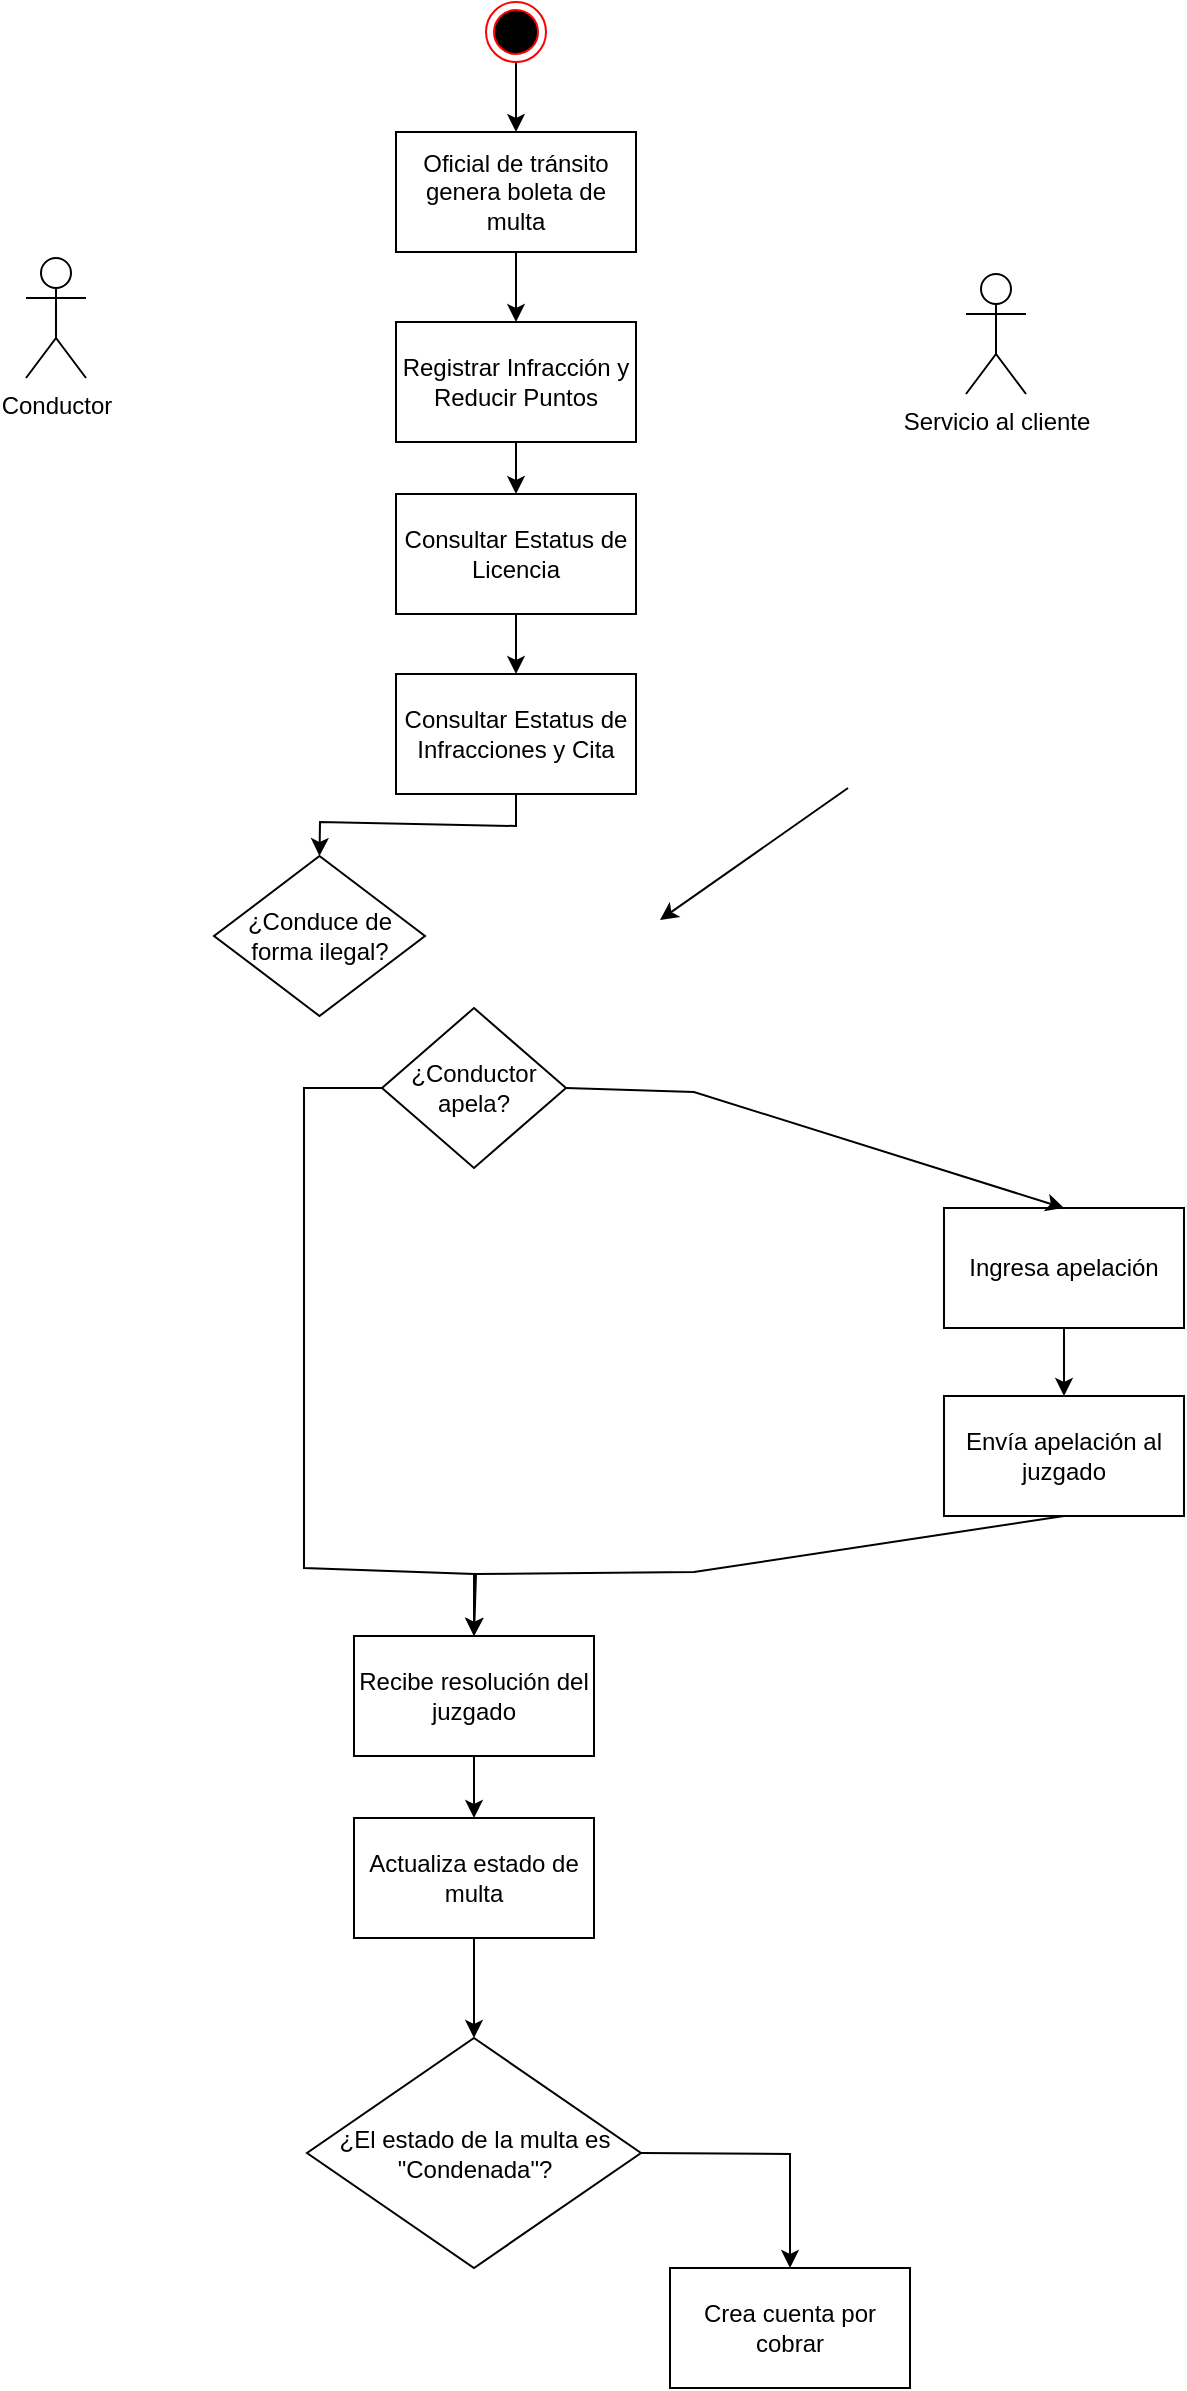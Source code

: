 <mxfile version="24.0.3" type="github">
  <diagram name="Página-1" id="C9y6ylGqr0JpFU4tfEc5">
    <mxGraphModel dx="616" dy="725" grid="0" gridSize="10" guides="1" tooltips="1" connect="1" arrows="1" fold="1" page="0" pageScale="1" pageWidth="827" pageHeight="1169" math="0" shadow="0">
      <root>
        <mxCell id="0" />
        <mxCell id="1" parent="0" />
        <mxCell id="uT5XBVkz1cXHhe_Z9Z36-2" value="Oficial de tránsito genera boleta de multa" style="rounded=0;whiteSpace=wrap;html=1;" vertex="1" parent="1">
          <mxGeometry x="222" y="-74" width="120" height="60" as="geometry" />
        </mxCell>
        <mxCell id="uT5XBVkz1cXHhe_Z9Z36-3" value="" style="endArrow=classic;html=1;rounded=0;entryX=0.5;entryY=0;entryDx=0;entryDy=0;exitX=0.5;exitY=1;exitDx=0;exitDy=0;" edge="1" parent="1" source="uT5XBVkz1cXHhe_Z9Z36-25" target="uT5XBVkz1cXHhe_Z9Z36-2">
          <mxGeometry width="50" height="50" relative="1" as="geometry">
            <mxPoint x="314" y="-149.704" as="sourcePoint" />
            <mxPoint x="180" y="138" as="targetPoint" />
          </mxGeometry>
        </mxCell>
        <mxCell id="uT5XBVkz1cXHhe_Z9Z36-4" value="¿Conductor apela?" style="rhombus;whiteSpace=wrap;html=1;" vertex="1" parent="1">
          <mxGeometry x="215" y="364" width="92" height="80" as="geometry" />
        </mxCell>
        <mxCell id="uT5XBVkz1cXHhe_Z9Z36-5" value="Ingresa apelación" style="rounded=0;whiteSpace=wrap;html=1;" vertex="1" parent="1">
          <mxGeometry x="496" y="464" width="120" height="60" as="geometry" />
        </mxCell>
        <mxCell id="uT5XBVkz1cXHhe_Z9Z36-6" value="Envía apelación al juzgado" style="rounded=0;whiteSpace=wrap;html=1;" vertex="1" parent="1">
          <mxGeometry x="496" y="558" width="120" height="60" as="geometry" />
        </mxCell>
        <mxCell id="uT5XBVkz1cXHhe_Z9Z36-7" value="" style="endArrow=classic;html=1;rounded=0;exitX=1;exitY=0.5;exitDx=0;exitDy=0;entryX=0.5;entryY=0;entryDx=0;entryDy=0;" edge="1" parent="1" source="uT5XBVkz1cXHhe_Z9Z36-4" target="uT5XBVkz1cXHhe_Z9Z36-5">
          <mxGeometry width="50" height="50" relative="1" as="geometry">
            <mxPoint x="315" y="401" as="sourcePoint" />
            <mxPoint x="451" y="406" as="targetPoint" />
            <Array as="points">
              <mxPoint x="371" y="406" />
            </Array>
          </mxGeometry>
        </mxCell>
        <mxCell id="uT5XBVkz1cXHhe_Z9Z36-8" value="" style="endArrow=classic;html=1;rounded=0;exitX=0.5;exitY=1;exitDx=0;exitDy=0;entryX=0.5;entryY=0;entryDx=0;entryDy=0;" edge="1" parent="1" source="uT5XBVkz1cXHhe_Z9Z36-5" target="uT5XBVkz1cXHhe_Z9Z36-6">
          <mxGeometry width="50" height="50" relative="1" as="geometry">
            <mxPoint x="502" y="412" as="sourcePoint" />
            <mxPoint x="566" y="474" as="targetPoint" />
            <Array as="points" />
          </mxGeometry>
        </mxCell>
        <mxCell id="uT5XBVkz1cXHhe_Z9Z36-10" value="Recibe resolución del juzgado" style="rounded=0;whiteSpace=wrap;html=1;" vertex="1" parent="1">
          <mxGeometry x="201" y="678" width="120" height="60" as="geometry" />
        </mxCell>
        <mxCell id="uT5XBVkz1cXHhe_Z9Z36-11" value="Actualiza estado de multa" style="rounded=0;whiteSpace=wrap;html=1;" vertex="1" parent="1">
          <mxGeometry x="201" y="769" width="120" height="60" as="geometry" />
        </mxCell>
        <mxCell id="uT5XBVkz1cXHhe_Z9Z36-12" value="Crea cuenta por cobrar" style="rounded=0;whiteSpace=wrap;html=1;" vertex="1" parent="1">
          <mxGeometry x="359" y="994" width="120" height="60" as="geometry" />
        </mxCell>
        <mxCell id="uT5XBVkz1cXHhe_Z9Z36-13" value="" style="endArrow=classic;html=1;rounded=0;exitX=0;exitY=0.5;exitDx=0;exitDy=0;entryX=0.5;entryY=0;entryDx=0;entryDy=0;" edge="1" parent="1" source="uT5XBVkz1cXHhe_Z9Z36-4" target="uT5XBVkz1cXHhe_Z9Z36-10">
          <mxGeometry width="50" height="50" relative="1" as="geometry">
            <mxPoint x="317" y="414" as="sourcePoint" />
            <mxPoint x="381" y="476" as="targetPoint" />
            <Array as="points">
              <mxPoint x="176" y="404" />
              <mxPoint x="176" y="644" />
              <mxPoint x="261" y="647" />
            </Array>
          </mxGeometry>
        </mxCell>
        <mxCell id="uT5XBVkz1cXHhe_Z9Z36-14" value="" style="endArrow=classic;html=1;rounded=0;exitX=0.5;exitY=1;exitDx=0;exitDy=0;entryX=0.5;entryY=0;entryDx=0;entryDy=0;" edge="1" parent="1" source="uT5XBVkz1cXHhe_Z9Z36-6" target="uT5XBVkz1cXHhe_Z9Z36-10">
          <mxGeometry width="50" height="50" relative="1" as="geometry">
            <mxPoint x="381" y="536" as="sourcePoint" />
            <mxPoint x="381" y="570" as="targetPoint" />
            <Array as="points">
              <mxPoint x="371" y="646" />
              <mxPoint x="262" y="647" />
            </Array>
          </mxGeometry>
        </mxCell>
        <mxCell id="uT5XBVkz1cXHhe_Z9Z36-15" value="" style="endArrow=classic;html=1;rounded=0;exitX=0.5;exitY=1;exitDx=0;exitDy=0;entryX=0.5;entryY=0;entryDx=0;entryDy=0;" edge="1" parent="1" source="uT5XBVkz1cXHhe_Z9Z36-10" target="uT5XBVkz1cXHhe_Z9Z36-11">
          <mxGeometry width="50" height="50" relative="1" as="geometry">
            <mxPoint x="381" y="536" as="sourcePoint" />
            <mxPoint x="381" y="570" as="targetPoint" />
            <Array as="points" />
          </mxGeometry>
        </mxCell>
        <mxCell id="uT5XBVkz1cXHhe_Z9Z36-16" value="¿El estado de la multa es &quot;Condenada&quot;?" style="rhombus;whiteSpace=wrap;html=1;" vertex="1" parent="1">
          <mxGeometry x="177.5" y="879" width="167" height="115" as="geometry" />
        </mxCell>
        <mxCell id="uT5XBVkz1cXHhe_Z9Z36-17" value="" style="endArrow=classic;html=1;rounded=0;exitX=0.5;exitY=1;exitDx=0;exitDy=0;entryX=0.5;entryY=0;entryDx=0;entryDy=0;" edge="1" parent="1" source="uT5XBVkz1cXHhe_Z9Z36-11" target="uT5XBVkz1cXHhe_Z9Z36-16">
          <mxGeometry width="50" height="50" relative="1" as="geometry">
            <mxPoint x="271" y="748" as="sourcePoint" />
            <mxPoint x="271" y="779" as="targetPoint" />
            <Array as="points" />
          </mxGeometry>
        </mxCell>
        <mxCell id="uT5XBVkz1cXHhe_Z9Z36-18" value="" style="endArrow=classic;html=1;rounded=0;exitX=1;exitY=0.5;exitDx=0;exitDy=0;entryX=0.5;entryY=0;entryDx=0;entryDy=0;" edge="1" parent="1" source="uT5XBVkz1cXHhe_Z9Z36-16" target="uT5XBVkz1cXHhe_Z9Z36-12">
          <mxGeometry width="50" height="50" relative="1" as="geometry">
            <mxPoint x="271" y="839" as="sourcePoint" />
            <mxPoint x="271" y="889" as="targetPoint" />
            <Array as="points">
              <mxPoint x="419" y="937" />
            </Array>
          </mxGeometry>
        </mxCell>
        <mxCell id="uT5XBVkz1cXHhe_Z9Z36-19" value="Conductor" style="shape=umlActor;verticalLabelPosition=bottom;verticalAlign=top;html=1;outlineConnect=0;" vertex="1" parent="1">
          <mxGeometry x="37" y="-11" width="30" height="60" as="geometry" />
        </mxCell>
        <mxCell id="uT5XBVkz1cXHhe_Z9Z36-20" value="Servicio al cliente" style="shape=umlActor;verticalLabelPosition=bottom;verticalAlign=top;html=1;outlineConnect=0;" vertex="1" parent="1">
          <mxGeometry x="507" y="-3" width="30" height="60" as="geometry" />
        </mxCell>
        <mxCell id="uT5XBVkz1cXHhe_Z9Z36-21" value="Registrar Infracción y Reducir Puntos" style="rounded=0;whiteSpace=wrap;html=1;" vertex="1" parent="1">
          <mxGeometry x="222" y="21" width="120" height="60" as="geometry" />
        </mxCell>
        <mxCell id="uT5XBVkz1cXHhe_Z9Z36-22" value="Consultar Estatus de Licencia" style="rounded=0;whiteSpace=wrap;html=1;" vertex="1" parent="1">
          <mxGeometry x="222" y="107" width="120" height="60" as="geometry" />
        </mxCell>
        <mxCell id="uT5XBVkz1cXHhe_Z9Z36-23" value="Consultar Estatus de Infracciones y Cita" style="rounded=0;whiteSpace=wrap;html=1;" vertex="1" parent="1">
          <mxGeometry x="222" y="197" width="120" height="60" as="geometry" />
        </mxCell>
        <mxCell id="uT5XBVkz1cXHhe_Z9Z36-25" value="" style="ellipse;html=1;shape=endState;fillColor=#000000;strokeColor=#ff0000;" vertex="1" parent="1">
          <mxGeometry x="267" y="-139" width="30" height="30" as="geometry" />
        </mxCell>
        <mxCell id="uT5XBVkz1cXHhe_Z9Z36-27" value="" style="endArrow=classic;html=1;rounded=0;entryX=0.5;entryY=0;entryDx=0;entryDy=0;exitX=0.5;exitY=1;exitDx=0;exitDy=0;" edge="1" parent="1" source="uT5XBVkz1cXHhe_Z9Z36-2" target="uT5XBVkz1cXHhe_Z9Z36-21">
          <mxGeometry width="50" height="50" relative="1" as="geometry">
            <mxPoint x="292" y="-99" as="sourcePoint" />
            <mxPoint x="292" y="-64" as="targetPoint" />
          </mxGeometry>
        </mxCell>
        <mxCell id="uT5XBVkz1cXHhe_Z9Z36-28" value="" style="endArrow=classic;html=1;rounded=0;entryX=0.5;entryY=0;entryDx=0;entryDy=0;exitX=0.5;exitY=1;exitDx=0;exitDy=0;" edge="1" parent="1" source="uT5XBVkz1cXHhe_Z9Z36-21" target="uT5XBVkz1cXHhe_Z9Z36-22">
          <mxGeometry width="50" height="50" relative="1" as="geometry">
            <mxPoint x="302" y="-89" as="sourcePoint" />
            <mxPoint x="302" y="-54" as="targetPoint" />
          </mxGeometry>
        </mxCell>
        <mxCell id="uT5XBVkz1cXHhe_Z9Z36-29" value="" style="endArrow=classic;html=1;rounded=0;entryX=0.5;entryY=0;entryDx=0;entryDy=0;exitX=0.5;exitY=1;exitDx=0;exitDy=0;" edge="1" parent="1" source="uT5XBVkz1cXHhe_Z9Z36-22" target="uT5XBVkz1cXHhe_Z9Z36-23">
          <mxGeometry width="50" height="50" relative="1" as="geometry">
            <mxPoint x="312" y="-79" as="sourcePoint" />
            <mxPoint x="312" y="-44" as="targetPoint" />
          </mxGeometry>
        </mxCell>
        <mxCell id="uT5XBVkz1cXHhe_Z9Z36-30" value="" style="endArrow=classic;html=1;rounded=0;" edge="1" parent="1">
          <mxGeometry width="50" height="50" relative="1" as="geometry">
            <mxPoint x="448" y="254" as="sourcePoint" />
            <mxPoint x="354" y="320" as="targetPoint" />
          </mxGeometry>
        </mxCell>
        <mxCell id="uT5XBVkz1cXHhe_Z9Z36-31" value="" style="endArrow=classic;html=1;rounded=0;entryX=0.5;entryY=0;entryDx=0;entryDy=0;exitX=0.5;exitY=1;exitDx=0;exitDy=0;" edge="1" parent="1" source="uT5XBVkz1cXHhe_Z9Z36-23" target="uT5XBVkz1cXHhe_Z9Z36-32">
          <mxGeometry width="50" height="50" relative="1" as="geometry">
            <mxPoint x="377.5" y="178" as="sourcePoint" />
            <mxPoint x="283.5" y="244" as="targetPoint" />
            <Array as="points">
              <mxPoint x="282" y="273" />
              <mxPoint x="184" y="271" />
            </Array>
          </mxGeometry>
        </mxCell>
        <mxCell id="uT5XBVkz1cXHhe_Z9Z36-32" value="¿Conduce de forma ilegal?" style="rhombus;whiteSpace=wrap;html=1;" vertex="1" parent="1">
          <mxGeometry x="131" y="288" width="105.5" height="80" as="geometry" />
        </mxCell>
      </root>
    </mxGraphModel>
  </diagram>
</mxfile>
